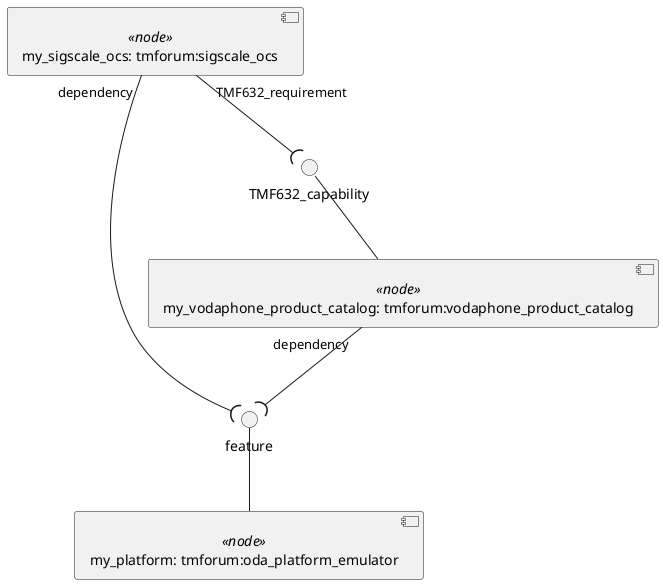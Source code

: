 @startuml
skinparam componentStyle uml2

component "my_platform: tmforum:oda_platform_emulator" <<node>> as node_my_platform

component "my_sigscale_ocs: tmforum:sigscale_ocs" <<node>> as node_my_sigscale_ocs

component "my_vodaphone_product_catalog: tmforum:vodaphone_product_catalog" <<node>> as node_my_vodaphone_product_catalog

interface "feature" as node_my_platform_feature
node_my_platform_feature -- node_my_platform
node_my_sigscale_ocs "dependency" --( node_my_platform_feature
interface "TMF632_capability" as node_my_vodaphone_product_catalog_TMF632_capability
node_my_vodaphone_product_catalog_TMF632_capability -- node_my_vodaphone_product_catalog
node_my_sigscale_ocs "TMF632_requirement" --( node_my_vodaphone_product_catalog_TMF632_capability
node_my_vodaphone_product_catalog "dependency" --( node_my_platform_feature
@enduml
